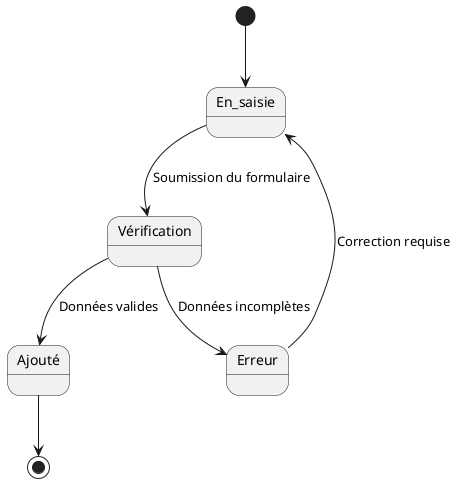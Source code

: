 @startuml
[*] --> En_saisie

En_saisie --> Vérification : Soumission du formulaire
Vérification --> Ajouté : Données valides
Vérification --> Erreur : Données incomplètes

Ajouté --> [*]
Erreur --> En_saisie : Correction requise
@enduml
